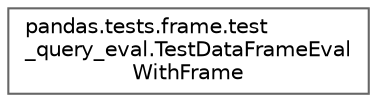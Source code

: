 digraph "Graphical Class Hierarchy"
{
 // LATEX_PDF_SIZE
  bgcolor="transparent";
  edge [fontname=Helvetica,fontsize=10,labelfontname=Helvetica,labelfontsize=10];
  node [fontname=Helvetica,fontsize=10,shape=box,height=0.2,width=0.4];
  rankdir="LR";
  Node0 [id="Node000000",label="pandas.tests.frame.test\l_query_eval.TestDataFrameEval\lWithFrame",height=0.2,width=0.4,color="grey40", fillcolor="white", style="filled",URL="$da/d9a/classpandas_1_1tests_1_1frame_1_1test__query__eval_1_1TestDataFrameEvalWithFrame.html",tooltip=" "];
}
